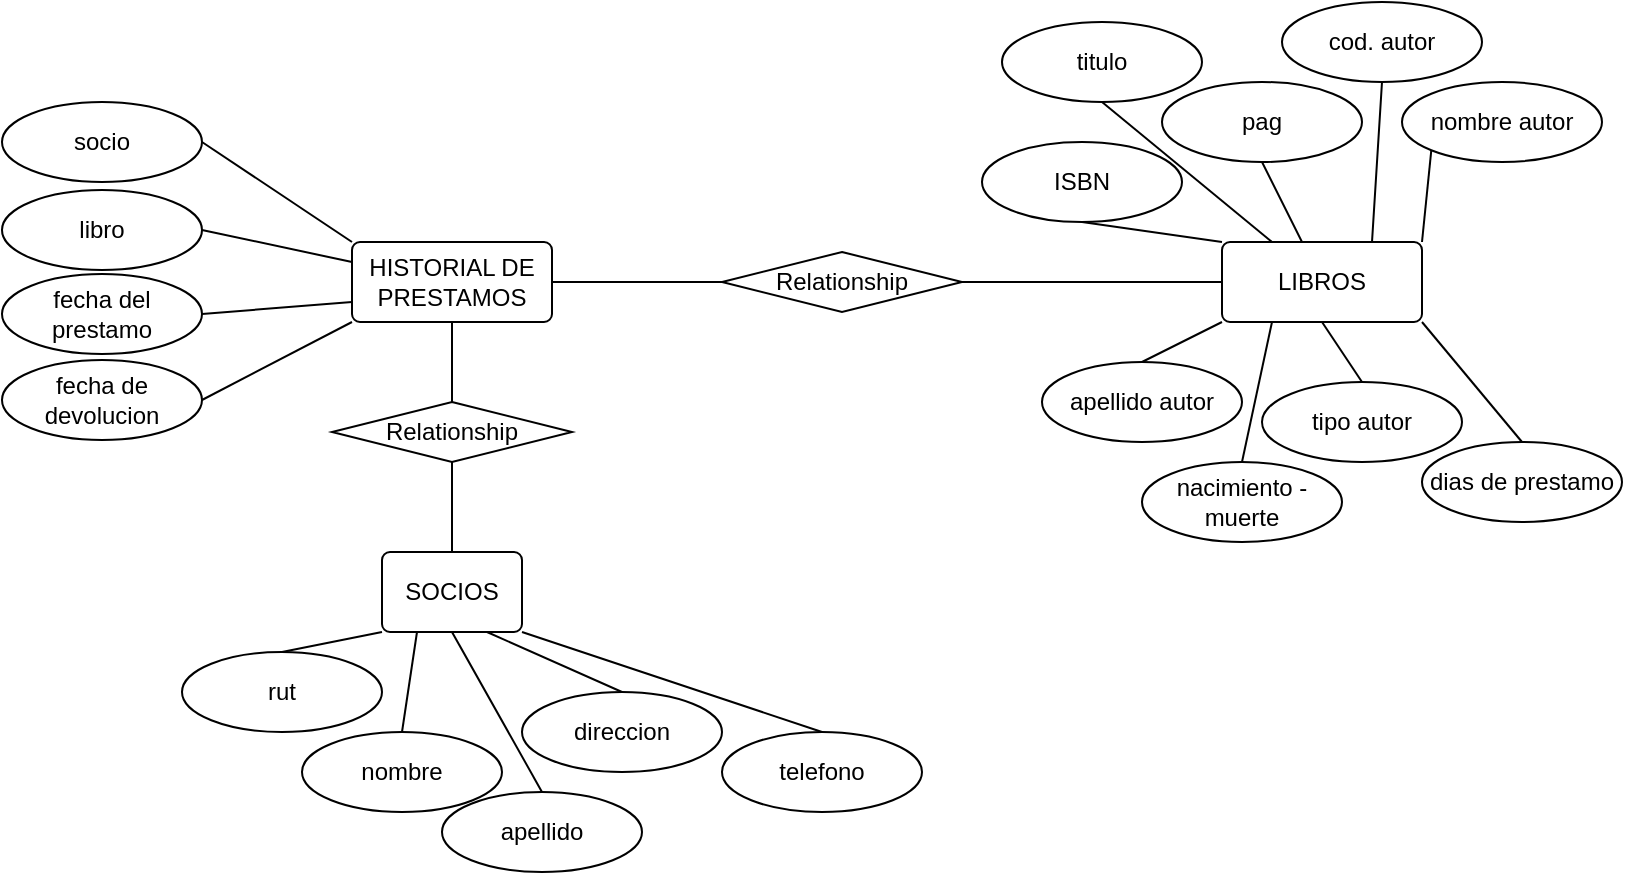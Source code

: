 <mxfile>
    <diagram id="DnT5m2q2h8QlD5u5MTlV" name="Conceptual">
        <mxGraphModel dx="846" dy="639" grid="1" gridSize="10" guides="1" tooltips="1" connect="1" arrows="1" fold="1" page="1" pageScale="1" pageWidth="827" pageHeight="1169" math="0" shadow="0">
            <root>
                <mxCell id="0"/>
                <mxCell id="1" parent="0"/>
                <mxCell id="2" style="edgeStyle=none;html=1;exitX=0;exitY=1;exitDx=0;exitDy=0;entryX=0.5;entryY=0;entryDx=0;entryDy=0;endArrow=none;endFill=0;" parent="1" source="3" target="11" edge="1">
                    <mxGeometry relative="1" as="geometry">
                        <mxPoint x="144" y="280" as="targetPoint"/>
                    </mxGeometry>
                </mxCell>
                <mxCell id="3" value="SOCIOS" style="rounded=1;arcSize=10;whiteSpace=wrap;html=1;align=center;" parent="1" vertex="1">
                    <mxGeometry x="194" y="360" width="70" height="40" as="geometry"/>
                </mxCell>
                <mxCell id="4" style="edgeStyle=none;html=1;exitX=0;exitY=0;exitDx=0;exitDy=0;entryX=0.5;entryY=1;entryDx=0;entryDy=0;endArrow=none;endFill=0;" parent="1" source="6" target="20" edge="1">
                    <mxGeometry relative="1" as="geometry"/>
                </mxCell>
                <mxCell id="5" style="edgeStyle=none;html=1;exitX=0;exitY=0.5;exitDx=0;exitDy=0;entryX=1;entryY=0.5;entryDx=0;entryDy=0;endArrow=none;endFill=0;" parent="1" source="6" target="37" edge="1">
                    <mxGeometry relative="1" as="geometry"/>
                </mxCell>
                <mxCell id="6" value="LIBROS" style="rounded=1;arcSize=10;whiteSpace=wrap;html=1;align=center;" parent="1" vertex="1">
                    <mxGeometry x="614" y="205" width="100" height="40" as="geometry"/>
                </mxCell>
                <mxCell id="7" style="edgeStyle=none;html=1;exitX=1;exitY=0.5;exitDx=0;exitDy=0;entryX=0;entryY=0.5;entryDx=0;entryDy=0;endArrow=none;endFill=0;" parent="1" source="10" target="37" edge="1">
                    <mxGeometry relative="1" as="geometry"/>
                </mxCell>
                <mxCell id="8" style="edgeStyle=none;html=1;exitX=0;exitY=0;exitDx=0;exitDy=0;entryX=1;entryY=0.5;entryDx=0;entryDy=0;endArrow=none;endFill=0;" parent="1" source="10" target="38" edge="1">
                    <mxGeometry relative="1" as="geometry"/>
                </mxCell>
                <mxCell id="9" style="edgeStyle=none;html=1;exitX=0.5;exitY=1;exitDx=0;exitDy=0;entryX=0.5;entryY=0;entryDx=0;entryDy=0;endArrow=none;endFill=0;" parent="1" source="10" target="46" edge="1">
                    <mxGeometry relative="1" as="geometry"/>
                </mxCell>
                <mxCell id="10" value="HISTORIAL DE PRESTAMOS" style="rounded=1;arcSize=10;whiteSpace=wrap;html=1;align=center;" parent="1" vertex="1">
                    <mxGeometry x="179" y="205" width="100" height="40" as="geometry"/>
                </mxCell>
                <mxCell id="11" value="rut" style="ellipse;whiteSpace=wrap;html=1;align=center;" parent="1" vertex="1">
                    <mxGeometry x="94" y="410" width="100" height="40" as="geometry"/>
                </mxCell>
                <mxCell id="12" style="edgeStyle=none;html=1;exitX=0.5;exitY=0;exitDx=0;exitDy=0;entryX=0.25;entryY=1;entryDx=0;entryDy=0;endArrow=none;endFill=0;" parent="1" source="13" target="3" edge="1">
                    <mxGeometry relative="1" as="geometry"/>
                </mxCell>
                <mxCell id="13" value="nombre" style="ellipse;whiteSpace=wrap;html=1;align=center;" parent="1" vertex="1">
                    <mxGeometry x="154" y="450" width="100" height="40" as="geometry"/>
                </mxCell>
                <mxCell id="14" style="edgeStyle=none;html=1;exitX=0.5;exitY=0;exitDx=0;exitDy=0;entryX=0.5;entryY=1;entryDx=0;entryDy=0;endArrow=none;endFill=0;" parent="1" source="15" target="3" edge="1">
                    <mxGeometry relative="1" as="geometry"/>
                </mxCell>
                <mxCell id="15" value="apellido" style="ellipse;whiteSpace=wrap;html=1;align=center;" parent="1" vertex="1">
                    <mxGeometry x="224" y="480" width="100" height="40" as="geometry"/>
                </mxCell>
                <mxCell id="16" style="edgeStyle=none;html=1;exitX=0.5;exitY=0;exitDx=0;exitDy=0;entryX=0.75;entryY=1;entryDx=0;entryDy=0;endArrow=none;endFill=0;" parent="1" source="17" target="3" edge="1">
                    <mxGeometry relative="1" as="geometry"/>
                </mxCell>
                <mxCell id="17" value="direccion" style="ellipse;whiteSpace=wrap;html=1;align=center;" parent="1" vertex="1">
                    <mxGeometry x="264" y="430" width="100" height="40" as="geometry"/>
                </mxCell>
                <mxCell id="18" style="edgeStyle=none;html=1;exitX=0.5;exitY=0;exitDx=0;exitDy=0;entryX=1;entryY=1;entryDx=0;entryDy=0;endArrow=none;endFill=0;" parent="1" source="19" target="3" edge="1">
                    <mxGeometry relative="1" as="geometry"/>
                </mxCell>
                <mxCell id="19" value="telefono" style="ellipse;whiteSpace=wrap;html=1;align=center;" parent="1" vertex="1">
                    <mxGeometry x="364" y="450" width="100" height="40" as="geometry"/>
                </mxCell>
                <mxCell id="20" value="ISBN" style="ellipse;whiteSpace=wrap;html=1;align=center;" parent="1" vertex="1">
                    <mxGeometry x="494" y="155" width="100" height="40" as="geometry"/>
                </mxCell>
                <mxCell id="21" style="edgeStyle=none;html=1;exitX=0.5;exitY=1;exitDx=0;exitDy=0;entryX=0.25;entryY=0;entryDx=0;entryDy=0;endArrow=none;endFill=0;" parent="1" source="22" target="6" edge="1">
                    <mxGeometry relative="1" as="geometry"/>
                </mxCell>
                <mxCell id="22" value="titulo" style="ellipse;whiteSpace=wrap;html=1;align=center;" parent="1" vertex="1">
                    <mxGeometry x="504" y="95" width="100" height="40" as="geometry"/>
                </mxCell>
                <mxCell id="23" style="edgeStyle=none;html=1;exitX=0.5;exitY=1;exitDx=0;exitDy=0;endArrow=none;endFill=0;" parent="1" source="24" target="6" edge="1">
                    <mxGeometry relative="1" as="geometry"/>
                </mxCell>
                <mxCell id="24" value="pag" style="ellipse;whiteSpace=wrap;html=1;align=center;" parent="1" vertex="1">
                    <mxGeometry x="584" y="125" width="100" height="40" as="geometry"/>
                </mxCell>
                <mxCell id="25" style="edgeStyle=none;html=1;exitX=0.5;exitY=1;exitDx=0;exitDy=0;entryX=0.75;entryY=0;entryDx=0;entryDy=0;endArrow=none;endFill=0;" parent="1" source="26" target="6" edge="1">
                    <mxGeometry relative="1" as="geometry"/>
                </mxCell>
                <mxCell id="26" value="cod. autor" style="ellipse;whiteSpace=wrap;html=1;align=center;" parent="1" vertex="1">
                    <mxGeometry x="644" y="85" width="100" height="40" as="geometry"/>
                </mxCell>
                <mxCell id="27" style="edgeStyle=none;html=1;exitX=0;exitY=1;exitDx=0;exitDy=0;entryX=1;entryY=0;entryDx=0;entryDy=0;endArrow=none;endFill=0;" parent="1" source="28" target="6" edge="1">
                    <mxGeometry relative="1" as="geometry"/>
                </mxCell>
                <mxCell id="28" value="nombre autor" style="ellipse;whiteSpace=wrap;html=1;align=center;" parent="1" vertex="1">
                    <mxGeometry x="704" y="125" width="100" height="40" as="geometry"/>
                </mxCell>
                <mxCell id="29" style="edgeStyle=none;html=1;exitX=0.5;exitY=0;exitDx=0;exitDy=0;entryX=0;entryY=1;entryDx=0;entryDy=0;endArrow=none;endFill=0;" parent="1" source="30" target="6" edge="1">
                    <mxGeometry relative="1" as="geometry"/>
                </mxCell>
                <mxCell id="30" value="apellido autor" style="ellipse;whiteSpace=wrap;html=1;align=center;" parent="1" vertex="1">
                    <mxGeometry x="524" y="265" width="100" height="40" as="geometry"/>
                </mxCell>
                <mxCell id="31" style="edgeStyle=none;html=1;exitX=0.5;exitY=0;exitDx=0;exitDy=0;entryX=0.25;entryY=1;entryDx=0;entryDy=0;endArrow=none;endFill=0;" parent="1" source="32" target="6" edge="1">
                    <mxGeometry relative="1" as="geometry"/>
                </mxCell>
                <mxCell id="32" value="nacimiento -muerte" style="ellipse;whiteSpace=wrap;html=1;align=center;" parent="1" vertex="1">
                    <mxGeometry x="574" y="315" width="100" height="40" as="geometry"/>
                </mxCell>
                <mxCell id="33" style="edgeStyle=none;html=1;exitX=0.5;exitY=0;exitDx=0;exitDy=0;entryX=0.5;entryY=1;entryDx=0;entryDy=0;endArrow=none;endFill=0;" parent="1" source="34" target="6" edge="1">
                    <mxGeometry relative="1" as="geometry"/>
                </mxCell>
                <mxCell id="34" value="tipo autor" style="ellipse;whiteSpace=wrap;html=1;align=center;" parent="1" vertex="1">
                    <mxGeometry x="634" y="275" width="100" height="40" as="geometry"/>
                </mxCell>
                <mxCell id="35" style="edgeStyle=none;html=1;exitX=0.5;exitY=0;exitDx=0;exitDy=0;entryX=1;entryY=1;entryDx=0;entryDy=0;endArrow=none;endFill=0;" parent="1" source="36" target="6" edge="1">
                    <mxGeometry relative="1" as="geometry"/>
                </mxCell>
                <mxCell id="36" value="dias de prestamo" style="ellipse;whiteSpace=wrap;html=1;align=center;" parent="1" vertex="1">
                    <mxGeometry x="714" y="305" width="100" height="40" as="geometry"/>
                </mxCell>
                <mxCell id="37" value="Relationship" style="shape=rhombus;perimeter=rhombusPerimeter;whiteSpace=wrap;html=1;align=center;" parent="1" vertex="1">
                    <mxGeometry x="364" y="210" width="120" height="30" as="geometry"/>
                </mxCell>
                <mxCell id="38" value="socio" style="ellipse;whiteSpace=wrap;html=1;align=center;" parent="1" vertex="1">
                    <mxGeometry x="4" y="135" width="100" height="40" as="geometry"/>
                </mxCell>
                <mxCell id="39" style="edgeStyle=none;html=1;exitX=1;exitY=0.5;exitDx=0;exitDy=0;entryX=0;entryY=0.25;entryDx=0;entryDy=0;endArrow=none;endFill=0;" parent="1" source="40" target="10" edge="1">
                    <mxGeometry relative="1" as="geometry"/>
                </mxCell>
                <mxCell id="40" value="libro" style="ellipse;whiteSpace=wrap;html=1;align=center;" parent="1" vertex="1">
                    <mxGeometry x="4" y="179" width="100" height="40" as="geometry"/>
                </mxCell>
                <mxCell id="41" style="edgeStyle=none;html=1;exitX=1;exitY=0.5;exitDx=0;exitDy=0;entryX=0;entryY=0.75;entryDx=0;entryDy=0;endArrow=none;endFill=0;" parent="1" source="42" target="10" edge="1">
                    <mxGeometry relative="1" as="geometry"/>
                </mxCell>
                <mxCell id="42" value="fecha del prestamo" style="ellipse;whiteSpace=wrap;html=1;align=center;" parent="1" vertex="1">
                    <mxGeometry x="4" y="221" width="100" height="40" as="geometry"/>
                </mxCell>
                <mxCell id="43" style="edgeStyle=none;html=1;exitX=1;exitY=0.5;exitDx=0;exitDy=0;entryX=0;entryY=1;entryDx=0;entryDy=0;endArrow=none;endFill=0;" parent="1" source="44" target="10" edge="1">
                    <mxGeometry relative="1" as="geometry"/>
                </mxCell>
                <mxCell id="44" value="fecha de devolucion" style="ellipse;whiteSpace=wrap;html=1;align=center;" parent="1" vertex="1">
                    <mxGeometry x="4" y="264" width="100" height="40" as="geometry"/>
                </mxCell>
                <mxCell id="45" style="edgeStyle=none;html=1;exitX=0.5;exitY=1;exitDx=0;exitDy=0;entryX=0.5;entryY=0;entryDx=0;entryDy=0;endArrow=none;endFill=0;" parent="1" source="46" target="3" edge="1">
                    <mxGeometry relative="1" as="geometry"/>
                </mxCell>
                <mxCell id="46" value="Relationship" style="shape=rhombus;perimeter=rhombusPerimeter;whiteSpace=wrap;html=1;align=center;" parent="1" vertex="1">
                    <mxGeometry x="169" y="285" width="120" height="30" as="geometry"/>
                </mxCell>
            </root>
        </mxGraphModel>
    </diagram>
    <diagram name="Lógico" id="ckIA_WuKEGdl_YCZk8vV">
        <mxGraphModel dx="846" dy="1808" grid="1" gridSize="10" guides="1" tooltips="1" connect="1" arrows="1" fold="1" page="1" pageScale="1" pageWidth="827" pageHeight="1169" math="0" shadow="0">
            <root>
                <mxCell id="1O6QfF8RPOsTT33l7z_3-0"/>
                <mxCell id="1O6QfF8RPOsTT33l7z_3-1" parent="1O6QfF8RPOsTT33l7z_3-0"/>
                <mxCell id="kaX4bMn7bd5HNxtynieJ-0" value="1:N" style="text;html=1;align=center;verticalAlign=middle;resizable=0;points=[];autosize=1;strokeColor=none;fillColor=none;" parent="1O6QfF8RPOsTT33l7z_3-1" vertex="1">
                    <mxGeometry x="220" y="-534.5" width="30" height="20" as="geometry"/>
                </mxCell>
                <mxCell id="kaX4bMn7bd5HNxtynieJ-1" value="medico" style="swimlane;childLayout=stackLayout;horizontal=1;startSize=30;horizontalStack=0;rounded=1;fontSize=14;fontStyle=0;strokeWidth=2;resizeParent=0;resizeLast=1;shadow=0;dashed=0;align=center;" parent="1O6QfF8RPOsTT33l7z_3-1" vertex="1">
                    <mxGeometry x="30" y="-594" width="160" height="149" as="geometry"/>
                </mxCell>
                <mxCell id="kaX4bMn7bd5HNxtynieJ-2" value="rut_med[PK]&#10;id_comuna [FK]&#10;nombre&#10;apellido&#10;direccion&#10;telefono" style="align=left;strokeColor=none;fillColor=none;spacingLeft=4;fontSize=12;verticalAlign=top;resizable=0;rotatable=0;part=1;" parent="kaX4bMn7bd5HNxtynieJ-1" vertex="1">
                    <mxGeometry y="30" width="160" height="119" as="geometry"/>
                </mxCell>
                <mxCell id="kaX4bMn7bd5HNxtynieJ-3" value="Prestamo" style="swimlane;childLayout=stackLayout;horizontal=1;startSize=30;horizontalStack=0;rounded=1;fontSize=14;fontStyle=0;strokeWidth=2;resizeParent=0;resizeLast=1;shadow=0;dashed=0;align=center;" parent="1O6QfF8RPOsTT33l7z_3-1" vertex="1">
                    <mxGeometry x="290" y="-599" width="160" height="159" as="geometry"/>
                </mxCell>
                <mxCell id="kaX4bMn7bd5HNxtynieJ-4" value="id [PK]&#10;rut [FK]&#10;isbn [FK]&#10;&#10;fecha_prestamo&#10;fecha_devolucion&#10;" style="align=left;strokeColor=none;fillColor=none;spacingLeft=4;fontSize=12;verticalAlign=top;resizable=0;rotatable=0;part=1;" parent="kaX4bMn7bd5HNxtynieJ-3" vertex="1">
                    <mxGeometry y="30" width="160" height="129" as="geometry"/>
                </mxCell>
                <mxCell id="kaX4bMn7bd5HNxtynieJ-5" value="Libros" style="swimlane;childLayout=stackLayout;horizontal=1;startSize=30;horizontalStack=0;rounded=1;fontSize=14;fontStyle=0;strokeWidth=2;resizeParent=0;resizeLast=1;shadow=0;dashed=0;align=center;" parent="1O6QfF8RPOsTT33l7z_3-1" vertex="1">
                    <mxGeometry x="550" y="-597" width="160" height="149" as="geometry"/>
                </mxCell>
                <mxCell id="kaX4bMn7bd5HNxtynieJ-6" value="isbn [PK]&#10;&#10;titulo&#10;pagina&#10;dia_prestamo" style="align=left;strokeColor=none;fillColor=none;spacingLeft=4;fontSize=12;verticalAlign=top;resizable=0;rotatable=0;part=1;" parent="kaX4bMn7bd5HNxtynieJ-5" vertex="1">
                    <mxGeometry y="30" width="160" height="119" as="geometry"/>
                </mxCell>
                <mxCell id="kaX4bMn7bd5HNxtynieJ-7" style="edgeStyle=none;html=1;exitX=1;exitY=0.5;exitDx=0;exitDy=0;endArrow=none;endFill=0;" parent="1O6QfF8RPOsTT33l7z_3-1" source="kaX4bMn7bd5HNxtynieJ-2" target="kaX4bMn7bd5HNxtynieJ-4" edge="1">
                    <mxGeometry relative="1" as="geometry"/>
                </mxCell>
                <mxCell id="kaX4bMn7bd5HNxtynieJ-8" style="edgeStyle=none;html=1;exitX=1;exitY=0.25;exitDx=0;exitDy=0;endArrow=none;endFill=0;entryX=0;entryY=0.25;entryDx=0;entryDy=0;" parent="1O6QfF8RPOsTT33l7z_3-1" source="kaX4bMn7bd5HNxtynieJ-4" target="kaX4bMn7bd5HNxtynieJ-6" edge="1">
                    <mxGeometry relative="1" as="geometry">
                        <mxPoint x="550" y="-540" as="targetPoint"/>
                    </mxGeometry>
                </mxCell>
                <mxCell id="kaX4bMn7bd5HNxtynieJ-9" value="N:1" style="text;html=1;align=center;verticalAlign=middle;resizable=0;points=[];autosize=1;strokeColor=none;fillColor=none;" parent="1O6QfF8RPOsTT33l7z_3-1" vertex="1">
                    <mxGeometry x="485" y="-560" width="30" height="20" as="geometry"/>
                </mxCell>
                <mxCell id="kaX4bMn7bd5HNxtynieJ-10" value="Autor" style="swimlane;childLayout=stackLayout;horizontal=1;startSize=30;horizontalStack=0;rounded=1;fontSize=14;fontStyle=0;strokeWidth=2;resizeParent=0;resizeLast=1;shadow=0;dashed=0;align=center;" parent="1O6QfF8RPOsTT33l7z_3-1" vertex="1">
                    <mxGeometry x="290" y="-390" width="160" height="130" as="geometry"/>
                </mxCell>
                <mxCell id="kaX4bMn7bd5HNxtynieJ-11" value="cod_autor [PK]&#10;nombre_autor&#10;apellido_autor&#10;nacimiento&#10;muerte" style="align=left;strokeColor=none;fillColor=none;spacingLeft=4;fontSize=12;verticalAlign=top;resizable=0;rotatable=0;part=1;" parent="kaX4bMn7bd5HNxtynieJ-10" vertex="1">
                    <mxGeometry y="30" width="160" height="100" as="geometry"/>
                </mxCell>
                <mxCell id="kaX4bMn7bd5HNxtynieJ-12" value="1" style="text;html=1;align=center;verticalAlign=middle;resizable=0;points=[];autosize=1;strokeColor=none;fillColor=none;" parent="1O6QfF8RPOsTT33l7z_3-1" vertex="1">
                    <mxGeometry x="650" y="-440" width="20" height="20" as="geometry"/>
                </mxCell>
                <mxCell id="kaX4bMn7bd5HNxtynieJ-13" value="Info_autor" style="swimlane;childLayout=stackLayout;horizontal=1;startSize=30;horizontalStack=0;rounded=1;fontSize=14;fontStyle=0;strokeWidth=2;resizeParent=0;resizeLast=1;shadow=0;dashed=0;align=center;" parent="1O6QfF8RPOsTT33l7z_3-1" vertex="1">
                    <mxGeometry x="550" y="-385" width="160" height="120" as="geometry"/>
                </mxCell>
                <mxCell id="kaX4bMn7bd5HNxtynieJ-14" value="isbn [PK FK]&#10;cod_autor [PK FK]&#10;&#10;&#10;tipo_autor" style="align=left;strokeColor=none;fillColor=none;spacingLeft=4;fontSize=12;verticalAlign=top;resizable=0;rotatable=0;part=1;" parent="kaX4bMn7bd5HNxtynieJ-13" vertex="1">
                    <mxGeometry y="30" width="160" height="90" as="geometry"/>
                </mxCell>
                <mxCell id="kaX4bMn7bd5HNxtynieJ-15" style="edgeStyle=none;html=1;exitX=0.5;exitY=1;exitDx=0;exitDy=0;entryX=0.5;entryY=0;entryDx=0;entryDy=0;endArrow=none;endFill=0;" parent="1O6QfF8RPOsTT33l7z_3-1" source="kaX4bMn7bd5HNxtynieJ-6" target="kaX4bMn7bd5HNxtynieJ-13" edge="1">
                    <mxGeometry relative="1" as="geometry"/>
                </mxCell>
                <mxCell id="kaX4bMn7bd5HNxtynieJ-16" style="edgeStyle=none;html=1;exitX=1;exitY=0.5;exitDx=0;exitDy=0;entryX=0;entryY=0.5;entryDx=0;entryDy=0;endArrow=none;endFill=0;" parent="1O6QfF8RPOsTT33l7z_3-1" source="kaX4bMn7bd5HNxtynieJ-11" target="kaX4bMn7bd5HNxtynieJ-14" edge="1">
                    <mxGeometry relative="1" as="geometry"/>
                </mxCell>
                <mxCell id="kaX4bMn7bd5HNxtynieJ-17" value="1:N&lt;br&gt;" style="text;html=1;align=center;verticalAlign=middle;resizable=0;points=[];autosize=1;strokeColor=none;fillColor=none;" parent="1O6QfF8RPOsTT33l7z_3-1" vertex="1">
                    <mxGeometry x="485" y="-340" width="30" height="20" as="geometry"/>
                </mxCell>
                <mxCell id="VdsP4m7CqPcX4V-8v-q7-0" value="N" style="text;html=1;align=center;verticalAlign=middle;resizable=0;points=[];autosize=1;strokeColor=none;fillColor=none;" parent="1O6QfF8RPOsTT33l7z_3-1" vertex="1">
                    <mxGeometry x="650" y="-410" width="20" height="20" as="geometry"/>
                </mxCell>
                <mxCell id="Ymc94uC1SfPl-ldc_PF0-0" style="edgeStyle=none;html=1;exitX=0.5;exitY=0;exitDx=0;exitDy=0;entryX=0.5;entryY=1;entryDx=0;entryDy=0;fontSize=13;endArrow=none;endFill=0;" parent="1O6QfF8RPOsTT33l7z_3-1" source="O3jgQRVVGJiQNvOqHL1b-0" target="kaX4bMn7bd5HNxtynieJ-2" edge="1">
                    <mxGeometry relative="1" as="geometry"/>
                </mxCell>
                <mxCell id="O3jgQRVVGJiQNvOqHL1b-0" value="Comuna" style="swimlane;childLayout=stackLayout;horizontal=1;startSize=30;horizontalStack=0;rounded=1;fontSize=14;fontStyle=0;strokeWidth=2;resizeParent=0;resizeLast=1;shadow=0;dashed=0;align=center;" parent="1O6QfF8RPOsTT33l7z_3-1" vertex="1">
                    <mxGeometry x="30" y="-380" width="160" height="70" as="geometry"/>
                </mxCell>
                <mxCell id="O3jgQRVVGJiQNvOqHL1b-1" value="id [PK]&#10;comuna" style="align=left;strokeColor=none;fillColor=none;spacingLeft=4;fontSize=12;verticalAlign=top;resizable=0;rotatable=0;part=1;" parent="O3jgQRVVGJiQNvOqHL1b-0" vertex="1">
                    <mxGeometry y="30" width="160" height="40" as="geometry"/>
                </mxCell>
                <mxCell id="lwHWd9vovQ-agvKI3cax-0" value="1" style="text;html=1;align=center;verticalAlign=middle;resizable=0;points=[];autosize=1;strokeColor=none;fillColor=none;" parent="1O6QfF8RPOsTT33l7z_3-1" vertex="1">
                    <mxGeometry x="120" y="-405" width="20" height="20" as="geometry"/>
                </mxCell>
                <mxCell id="lwHWd9vovQ-agvKI3cax-1" value="N" style="text;html=1;align=center;verticalAlign=middle;resizable=0;points=[];autosize=1;strokeColor=none;fillColor=none;" parent="1O6QfF8RPOsTT33l7z_3-1" vertex="1">
                    <mxGeometry x="120" y="-440" width="20" height="20" as="geometry"/>
                </mxCell>
            </root>
        </mxGraphModel>
    </diagram>
    <diagram id="isgESztBwj9QcWAxUDds" name="Físico">
        <mxGraphModel dx="846" dy="639" grid="1" gridSize="10" guides="1" tooltips="1" connect="1" arrows="1" fold="1" page="1" pageScale="1" pageWidth="827" pageHeight="1169" math="0" shadow="0">
            <root>
                <mxCell id="EUEG7Vo8wMWECUVkTok3-0"/>
                <mxCell id="EUEG7Vo8wMWECUVkTok3-1" parent="EUEG7Vo8wMWECUVkTok3-0"/>
                <mxCell id="XfhQj0FZac4A7XObzTko-24" value="prestamo" style="shape=table;startSize=30;container=1;collapsible=1;childLayout=tableLayout;fixedRows=1;rowLines=0;fontStyle=1;align=center;resizeLast=1;" parent="EUEG7Vo8wMWECUVkTok3-1" vertex="1">
                    <mxGeometry x="299" y="180" width="210" height="180" as="geometry"/>
                </mxCell>
                <mxCell id="XfhQj0FZac4A7XObzTko-25" value="" style="shape=partialRectangle;collapsible=0;dropTarget=0;pointerEvents=0;fillColor=none;top=0;left=0;bottom=0;right=0;points=[[0,0.5],[1,0.5]];portConstraint=eastwest;" parent="XfhQj0FZac4A7XObzTko-24" vertex="1">
                    <mxGeometry y="30" width="210" height="30" as="geometry"/>
                </mxCell>
                <mxCell id="XfhQj0FZac4A7XObzTko-26" value="PK" style="shape=partialRectangle;connectable=0;fillColor=none;top=0;left=0;bottom=0;right=0;fontStyle=1;overflow=hidden;" parent="XfhQj0FZac4A7XObzTko-25" vertex="1">
                    <mxGeometry width="60" height="30" as="geometry">
                        <mxRectangle width="60" height="30" as="alternateBounds"/>
                    </mxGeometry>
                </mxCell>
                <mxCell id="XfhQj0FZac4A7XObzTko-27" value="id : SERIAL" style="shape=partialRectangle;connectable=0;fillColor=none;top=0;left=0;bottom=0;right=0;align=left;spacingLeft=6;fontStyle=5;overflow=hidden;" parent="XfhQj0FZac4A7XObzTko-25" vertex="1">
                    <mxGeometry x="60" width="150" height="30" as="geometry">
                        <mxRectangle width="150" height="30" as="alternateBounds"/>
                    </mxGeometry>
                </mxCell>
                <mxCell id="XfhQj0FZac4A7XObzTko-43" value="" style="shape=partialRectangle;collapsible=0;dropTarget=0;pointerEvents=0;fillColor=none;top=0;left=0;bottom=0;right=0;points=[[0,0.5],[1,0.5]];portConstraint=eastwest;" parent="XfhQj0FZac4A7XObzTko-24" vertex="1">
                    <mxGeometry y="60" width="210" height="30" as="geometry"/>
                </mxCell>
                <mxCell id="XfhQj0FZac4A7XObzTko-44" value="FK1" style="shape=partialRectangle;connectable=0;fillColor=none;top=0;left=0;bottom=0;right=0;fontStyle=1;overflow=hidden;" parent="XfhQj0FZac4A7XObzTko-43" vertex="1">
                    <mxGeometry width="60" height="30" as="geometry">
                        <mxRectangle width="60" height="30" as="alternateBounds"/>
                    </mxGeometry>
                </mxCell>
                <mxCell id="XfhQj0FZac4A7XObzTko-45" value="rut : VARCHAR(50)" style="shape=partialRectangle;connectable=0;fillColor=none;top=0;left=0;bottom=0;right=0;align=left;spacingLeft=6;fontStyle=5;overflow=hidden;" parent="XfhQj0FZac4A7XObzTko-43" vertex="1">
                    <mxGeometry x="60" width="150" height="30" as="geometry">
                        <mxRectangle width="150" height="30" as="alternateBounds"/>
                    </mxGeometry>
                </mxCell>
                <mxCell id="XfhQj0FZac4A7XObzTko-28" value="" style="shape=partialRectangle;collapsible=0;dropTarget=0;pointerEvents=0;fillColor=none;top=0;left=0;bottom=1;right=0;points=[[0,0.5],[1,0.5]];portConstraint=eastwest;" parent="XfhQj0FZac4A7XObzTko-24" vertex="1">
                    <mxGeometry y="90" width="210" height="30" as="geometry"/>
                </mxCell>
                <mxCell id="XfhQj0FZac4A7XObzTko-29" value="FK2" style="shape=partialRectangle;connectable=0;fillColor=none;top=0;left=0;bottom=0;right=0;fontStyle=1;overflow=hidden;" parent="XfhQj0FZac4A7XObzTko-28" vertex="1">
                    <mxGeometry width="60" height="30" as="geometry">
                        <mxRectangle width="60" height="30" as="alternateBounds"/>
                    </mxGeometry>
                </mxCell>
                <mxCell id="XfhQj0FZac4A7XObzTko-30" value="isbn : VARCHAR(15)" style="shape=partialRectangle;connectable=0;fillColor=none;top=0;left=0;bottom=0;right=0;align=left;spacingLeft=6;fontStyle=5;overflow=hidden;" parent="XfhQj0FZac4A7XObzTko-28" vertex="1">
                    <mxGeometry x="60" width="150" height="30" as="geometry">
                        <mxRectangle width="150" height="30" as="alternateBounds"/>
                    </mxGeometry>
                </mxCell>
                <mxCell id="XfhQj0FZac4A7XObzTko-31" value="" style="shape=partialRectangle;collapsible=0;dropTarget=0;pointerEvents=0;fillColor=none;top=0;left=0;bottom=0;right=0;points=[[0,0.5],[1,0.5]];portConstraint=eastwest;" parent="XfhQj0FZac4A7XObzTko-24" vertex="1">
                    <mxGeometry y="120" width="210" height="30" as="geometry"/>
                </mxCell>
                <mxCell id="XfhQj0FZac4A7XObzTko-32" value="" style="shape=partialRectangle;connectable=0;fillColor=none;top=0;left=0;bottom=0;right=0;editable=1;overflow=hidden;" parent="XfhQj0FZac4A7XObzTko-31" vertex="1">
                    <mxGeometry width="60" height="30" as="geometry">
                        <mxRectangle width="60" height="30" as="alternateBounds"/>
                    </mxGeometry>
                </mxCell>
                <mxCell id="XfhQj0FZac4A7XObzTko-33" value="fecha_prestamo : DATE" style="shape=partialRectangle;connectable=0;fillColor=none;top=0;left=0;bottom=0;right=0;align=left;spacingLeft=6;overflow=hidden;" parent="XfhQj0FZac4A7XObzTko-31" vertex="1">
                    <mxGeometry x="60" width="150" height="30" as="geometry">
                        <mxRectangle width="150" height="30" as="alternateBounds"/>
                    </mxGeometry>
                </mxCell>
                <mxCell id="XfhQj0FZac4A7XObzTko-34" value="" style="shape=partialRectangle;collapsible=0;dropTarget=0;pointerEvents=0;fillColor=none;top=0;left=0;bottom=0;right=0;points=[[0,0.5],[1,0.5]];portConstraint=eastwest;" parent="XfhQj0FZac4A7XObzTko-24" vertex="1">
                    <mxGeometry y="150" width="210" height="30" as="geometry"/>
                </mxCell>
                <mxCell id="XfhQj0FZac4A7XObzTko-35" value="" style="shape=partialRectangle;connectable=0;fillColor=none;top=0;left=0;bottom=0;right=0;editable=1;overflow=hidden;" parent="XfhQj0FZac4A7XObzTko-34" vertex="1">
                    <mxGeometry width="60" height="30" as="geometry">
                        <mxRectangle width="60" height="30" as="alternateBounds"/>
                    </mxGeometry>
                </mxCell>
                <mxCell id="XfhQj0FZac4A7XObzTko-36" value="fecha_devolucion : DATE" style="shape=partialRectangle;connectable=0;fillColor=none;top=0;left=0;bottom=0;right=0;align=left;spacingLeft=6;overflow=hidden;" parent="XfhQj0FZac4A7XObzTko-34" vertex="1">
                    <mxGeometry x="60" width="150" height="30" as="geometry">
                        <mxRectangle width="150" height="30" as="alternateBounds"/>
                    </mxGeometry>
                </mxCell>
                <mxCell id="XfhQj0FZac4A7XObzTko-46" value="libro" style="shape=table;startSize=30;container=1;collapsible=1;childLayout=tableLayout;fixedRows=1;rowLines=0;fontStyle=1;align=center;resizeLast=1;" parent="EUEG7Vo8wMWECUVkTok3-1" vertex="1">
                    <mxGeometry x="574" y="180" width="210" height="170" as="geometry"/>
                </mxCell>
                <mxCell id="XfhQj0FZac4A7XObzTko-47" value="" style="shape=partialRectangle;collapsible=0;dropTarget=0;pointerEvents=0;fillColor=none;top=0;left=0;bottom=0;right=0;points=[[0,0.5],[1,0.5]];portConstraint=eastwest;" parent="XfhQj0FZac4A7XObzTko-46" vertex="1">
                    <mxGeometry y="30" width="210" height="30" as="geometry"/>
                </mxCell>
                <mxCell id="XfhQj0FZac4A7XObzTko-48" value="PK" style="shape=partialRectangle;connectable=0;fillColor=none;top=0;left=0;bottom=0;right=0;fontStyle=1;overflow=hidden;" parent="XfhQj0FZac4A7XObzTko-47" vertex="1">
                    <mxGeometry width="60" height="30" as="geometry">
                        <mxRectangle width="60" height="30" as="alternateBounds"/>
                    </mxGeometry>
                </mxCell>
                <mxCell id="XfhQj0FZac4A7XObzTko-49" value="isbn : VARCHAR(15)" style="shape=partialRectangle;connectable=0;fillColor=none;top=0;left=0;bottom=0;right=0;align=left;spacingLeft=6;fontStyle=5;overflow=hidden;" parent="XfhQj0FZac4A7XObzTko-47" vertex="1">
                    <mxGeometry x="60" width="150" height="30" as="geometry">
                        <mxRectangle width="150" height="30" as="alternateBounds"/>
                    </mxGeometry>
                </mxCell>
                <mxCell id="XfhQj0FZac4A7XObzTko-50" value="" style="shape=partialRectangle;collapsible=0;dropTarget=0;pointerEvents=0;fillColor=none;top=0;left=0;bottom=1;right=0;points=[[0,0.5],[1,0.5]];portConstraint=eastwest;" parent="XfhQj0FZac4A7XObzTko-46" vertex="1">
                    <mxGeometry y="60" width="210" height="20" as="geometry"/>
                </mxCell>
                <mxCell id="XfhQj0FZac4A7XObzTko-51" value="" style="shape=partialRectangle;connectable=0;fillColor=none;top=0;left=0;bottom=0;right=0;fontStyle=1;overflow=hidden;" parent="XfhQj0FZac4A7XObzTko-50" vertex="1">
                    <mxGeometry width="60" height="20" as="geometry">
                        <mxRectangle width="60" height="20" as="alternateBounds"/>
                    </mxGeometry>
                </mxCell>
                <mxCell id="XfhQj0FZac4A7XObzTko-52" value="" style="shape=partialRectangle;connectable=0;fillColor=none;top=0;left=0;bottom=0;right=0;align=left;spacingLeft=6;fontStyle=5;overflow=hidden;" parent="XfhQj0FZac4A7XObzTko-50" vertex="1">
                    <mxGeometry x="60" width="150" height="20" as="geometry">
                        <mxRectangle width="150" height="20" as="alternateBounds"/>
                    </mxGeometry>
                </mxCell>
                <mxCell id="XfhQj0FZac4A7XObzTko-53" value="" style="shape=partialRectangle;collapsible=0;dropTarget=0;pointerEvents=0;fillColor=none;top=0;left=0;bottom=0;right=0;points=[[0,0.5],[1,0.5]];portConstraint=eastwest;" parent="XfhQj0FZac4A7XObzTko-46" vertex="1">
                    <mxGeometry y="80" width="210" height="30" as="geometry"/>
                </mxCell>
                <mxCell id="XfhQj0FZac4A7XObzTko-54" value="" style="shape=partialRectangle;connectable=0;fillColor=none;top=0;left=0;bottom=0;right=0;editable=1;overflow=hidden;" parent="XfhQj0FZac4A7XObzTko-53" vertex="1">
                    <mxGeometry width="60" height="30" as="geometry">
                        <mxRectangle width="60" height="30" as="alternateBounds"/>
                    </mxGeometry>
                </mxCell>
                <mxCell id="XfhQj0FZac4A7XObzTko-55" value="titulo : VARCHAR (100)" style="shape=partialRectangle;connectable=0;fillColor=none;top=0;left=0;bottom=0;right=0;align=left;spacingLeft=6;overflow=hidden;" parent="XfhQj0FZac4A7XObzTko-53" vertex="1">
                    <mxGeometry x="60" width="150" height="30" as="geometry">
                        <mxRectangle width="150" height="30" as="alternateBounds"/>
                    </mxGeometry>
                </mxCell>
                <mxCell id="XfhQj0FZac4A7XObzTko-56" value="" style="shape=partialRectangle;collapsible=0;dropTarget=0;pointerEvents=0;fillColor=none;top=0;left=0;bottom=0;right=0;points=[[0,0.5],[1,0.5]];portConstraint=eastwest;" parent="XfhQj0FZac4A7XObzTko-46" vertex="1">
                    <mxGeometry y="110" width="210" height="30" as="geometry"/>
                </mxCell>
                <mxCell id="XfhQj0FZac4A7XObzTko-57" value="" style="shape=partialRectangle;connectable=0;fillColor=none;top=0;left=0;bottom=0;right=0;editable=1;overflow=hidden;" parent="XfhQj0FZac4A7XObzTko-56" vertex="1">
                    <mxGeometry width="60" height="30" as="geometry">
                        <mxRectangle width="60" height="30" as="alternateBounds"/>
                    </mxGeometry>
                </mxCell>
                <mxCell id="XfhQj0FZac4A7XObzTko-58" value="pagina : INT" style="shape=partialRectangle;connectable=0;fillColor=none;top=0;left=0;bottom=0;right=0;align=left;spacingLeft=6;overflow=hidden;" parent="XfhQj0FZac4A7XObzTko-56" vertex="1">
                    <mxGeometry x="60" width="150" height="30" as="geometry">
                        <mxRectangle width="150" height="30" as="alternateBounds"/>
                    </mxGeometry>
                </mxCell>
                <mxCell id="VRepfg7xAFtKrCGXs4LK-90" value="" style="shape=partialRectangle;collapsible=0;dropTarget=0;pointerEvents=0;fillColor=none;top=0;left=0;bottom=0;right=0;points=[[0,0.5],[1,0.5]];portConstraint=eastwest;" parent="XfhQj0FZac4A7XObzTko-46" vertex="1">
                    <mxGeometry y="140" width="210" height="30" as="geometry"/>
                </mxCell>
                <mxCell id="VRepfg7xAFtKrCGXs4LK-91" value="" style="shape=partialRectangle;connectable=0;fillColor=none;top=0;left=0;bottom=0;right=0;editable=1;overflow=hidden;" parent="VRepfg7xAFtKrCGXs4LK-90" vertex="1">
                    <mxGeometry width="60" height="30" as="geometry">
                        <mxRectangle width="60" height="30" as="alternateBounds"/>
                    </mxGeometry>
                </mxCell>
                <mxCell id="VRepfg7xAFtKrCGXs4LK-92" value="dia_prestamo : INT" style="shape=partialRectangle;connectable=0;fillColor=none;top=0;left=0;bottom=0;right=0;align=left;spacingLeft=6;overflow=hidden;" parent="VRepfg7xAFtKrCGXs4LK-90" vertex="1">
                    <mxGeometry x="60" width="150" height="30" as="geometry">
                        <mxRectangle width="150" height="30" as="alternateBounds"/>
                    </mxGeometry>
                </mxCell>
                <mxCell id="XfhQj0FZac4A7XObzTko-59" value="info_autor" style="shape=table;startSize=30;container=1;collapsible=1;childLayout=tableLayout;fixedRows=1;rowLines=0;fontStyle=1;align=center;resizeLast=1;" parent="EUEG7Vo8wMWECUVkTok3-1" vertex="1">
                    <mxGeometry x="569" y="410" width="220" height="120" as="geometry"/>
                </mxCell>
                <mxCell id="XfhQj0FZac4A7XObzTko-60" value="" style="shape=partialRectangle;collapsible=0;dropTarget=0;pointerEvents=0;fillColor=none;top=0;left=0;bottom=0;right=0;points=[[0,0.5],[1,0.5]];portConstraint=eastwest;" parent="XfhQj0FZac4A7XObzTko-59" vertex="1">
                    <mxGeometry y="30" width="220" height="30" as="geometry"/>
                </mxCell>
                <mxCell id="XfhQj0FZac4A7XObzTko-61" value="PK,FK1" style="shape=partialRectangle;connectable=0;fillColor=none;top=0;left=0;bottom=0;right=0;fontStyle=1;overflow=hidden;" parent="XfhQj0FZac4A7XObzTko-60" vertex="1">
                    <mxGeometry width="60" height="30" as="geometry">
                        <mxRectangle width="60" height="30" as="alternateBounds"/>
                    </mxGeometry>
                </mxCell>
                <mxCell id="XfhQj0FZac4A7XObzTko-62" value="isbn : VARCHAR(15)" style="shape=partialRectangle;connectable=0;fillColor=none;top=0;left=0;bottom=0;right=0;align=left;spacingLeft=6;fontStyle=5;overflow=hidden;" parent="XfhQj0FZac4A7XObzTko-60" vertex="1">
                    <mxGeometry x="60" width="160" height="30" as="geometry">
                        <mxRectangle width="160" height="30" as="alternateBounds"/>
                    </mxGeometry>
                </mxCell>
                <mxCell id="XfhQj0FZac4A7XObzTko-63" value="" style="shape=partialRectangle;collapsible=0;dropTarget=0;pointerEvents=0;fillColor=none;top=0;left=0;bottom=1;right=0;points=[[0,0.5],[1,0.5]];portConstraint=eastwest;" parent="XfhQj0FZac4A7XObzTko-59" vertex="1">
                    <mxGeometry y="60" width="220" height="30" as="geometry"/>
                </mxCell>
                <mxCell id="XfhQj0FZac4A7XObzTko-64" value="PK,FK2" style="shape=partialRectangle;connectable=0;fillColor=none;top=0;left=0;bottom=0;right=0;fontStyle=1;overflow=hidden;" parent="XfhQj0FZac4A7XObzTko-63" vertex="1">
                    <mxGeometry width="60" height="30" as="geometry">
                        <mxRectangle width="60" height="30" as="alternateBounds"/>
                    </mxGeometry>
                </mxCell>
                <mxCell id="XfhQj0FZac4A7XObzTko-65" value="cod_autor : INT" style="shape=partialRectangle;connectable=0;fillColor=none;top=0;left=0;bottom=0;right=0;align=left;spacingLeft=6;fontStyle=5;overflow=hidden;" parent="XfhQj0FZac4A7XObzTko-63" vertex="1">
                    <mxGeometry x="60" width="160" height="30" as="geometry">
                        <mxRectangle width="160" height="30" as="alternateBounds"/>
                    </mxGeometry>
                </mxCell>
                <mxCell id="XfhQj0FZac4A7XObzTko-66" value="" style="shape=partialRectangle;collapsible=0;dropTarget=0;pointerEvents=0;fillColor=none;top=0;left=0;bottom=0;right=0;points=[[0,0.5],[1,0.5]];portConstraint=eastwest;" parent="XfhQj0FZac4A7XObzTko-59" vertex="1">
                    <mxGeometry y="90" width="220" height="30" as="geometry"/>
                </mxCell>
                <mxCell id="XfhQj0FZac4A7XObzTko-67" value="" style="shape=partialRectangle;connectable=0;fillColor=none;top=0;left=0;bottom=0;right=0;editable=1;overflow=hidden;" parent="XfhQj0FZac4A7XObzTko-66" vertex="1">
                    <mxGeometry width="60" height="30" as="geometry">
                        <mxRectangle width="60" height="30" as="alternateBounds"/>
                    </mxGeometry>
                </mxCell>
                <mxCell id="XfhQj0FZac4A7XObzTko-68" value="tipo_autor : VARCHAR(25)" style="shape=partialRectangle;connectable=0;fillColor=none;top=0;left=0;bottom=0;right=0;align=left;spacingLeft=6;overflow=hidden;" parent="XfhQj0FZac4A7XObzTko-66" vertex="1">
                    <mxGeometry x="60" width="160" height="30" as="geometry">
                        <mxRectangle width="160" height="30" as="alternateBounds"/>
                    </mxGeometry>
                </mxCell>
                <mxCell id="XfhQj0FZac4A7XObzTko-72" value="autor" style="shape=table;startSize=30;container=1;collapsible=1;childLayout=tableLayout;fixedRows=1;rowLines=0;fontStyle=1;align=center;resizeLast=1;" parent="EUEG7Vo8wMWECUVkTok3-1" vertex="1">
                    <mxGeometry x="299" y="380" width="210" height="180" as="geometry"/>
                </mxCell>
                <mxCell id="XfhQj0FZac4A7XObzTko-73" value="" style="shape=partialRectangle;collapsible=0;dropTarget=0;pointerEvents=0;fillColor=none;top=0;left=0;bottom=1;right=0;points=[[0,0.5],[1,0.5]];portConstraint=eastwest;" parent="XfhQj0FZac4A7XObzTko-72" vertex="1">
                    <mxGeometry y="30" width="210" height="30" as="geometry"/>
                </mxCell>
                <mxCell id="XfhQj0FZac4A7XObzTko-74" value="PK" style="shape=partialRectangle;connectable=0;fillColor=none;top=0;left=0;bottom=0;right=0;fontStyle=1;overflow=hidden;" parent="XfhQj0FZac4A7XObzTko-73" vertex="1">
                    <mxGeometry width="30" height="30" as="geometry">
                        <mxRectangle width="30" height="30" as="alternateBounds"/>
                    </mxGeometry>
                </mxCell>
                <mxCell id="XfhQj0FZac4A7XObzTko-75" value="cod_autor : SERIAL" style="shape=partialRectangle;connectable=0;fillColor=none;top=0;left=0;bottom=0;right=0;align=left;spacingLeft=6;fontStyle=5;overflow=hidden;" parent="XfhQj0FZac4A7XObzTko-73" vertex="1">
                    <mxGeometry x="30" width="180" height="30" as="geometry">
                        <mxRectangle width="180" height="30" as="alternateBounds"/>
                    </mxGeometry>
                </mxCell>
                <mxCell id="XfhQj0FZac4A7XObzTko-76" value="" style="shape=partialRectangle;collapsible=0;dropTarget=0;pointerEvents=0;fillColor=none;top=0;left=0;bottom=0;right=0;points=[[0,0.5],[1,0.5]];portConstraint=eastwest;" parent="XfhQj0FZac4A7XObzTko-72" vertex="1">
                    <mxGeometry y="60" width="210" height="30" as="geometry"/>
                </mxCell>
                <mxCell id="XfhQj0FZac4A7XObzTko-77" value="" style="shape=partialRectangle;connectable=0;fillColor=none;top=0;left=0;bottom=0;right=0;editable=1;overflow=hidden;" parent="XfhQj0FZac4A7XObzTko-76" vertex="1">
                    <mxGeometry width="30" height="30" as="geometry">
                        <mxRectangle width="30" height="30" as="alternateBounds"/>
                    </mxGeometry>
                </mxCell>
                <mxCell id="XfhQj0FZac4A7XObzTko-78" value="nombre_autor : VARCHAR(50)" style="shape=partialRectangle;connectable=0;fillColor=none;top=0;left=0;bottom=0;right=0;align=left;spacingLeft=6;overflow=hidden;" parent="XfhQj0FZac4A7XObzTko-76" vertex="1">
                    <mxGeometry x="30" width="180" height="30" as="geometry">
                        <mxRectangle width="180" height="30" as="alternateBounds"/>
                    </mxGeometry>
                </mxCell>
                <mxCell id="XfhQj0FZac4A7XObzTko-79" value="" style="shape=partialRectangle;collapsible=0;dropTarget=0;pointerEvents=0;fillColor=none;top=0;left=0;bottom=0;right=0;points=[[0,0.5],[1,0.5]];portConstraint=eastwest;" parent="XfhQj0FZac4A7XObzTko-72" vertex="1">
                    <mxGeometry y="90" width="210" height="30" as="geometry"/>
                </mxCell>
                <mxCell id="XfhQj0FZac4A7XObzTko-80" value="" style="shape=partialRectangle;connectable=0;fillColor=none;top=0;left=0;bottom=0;right=0;editable=1;overflow=hidden;" parent="XfhQj0FZac4A7XObzTko-79" vertex="1">
                    <mxGeometry width="30" height="30" as="geometry">
                        <mxRectangle width="30" height="30" as="alternateBounds"/>
                    </mxGeometry>
                </mxCell>
                <mxCell id="XfhQj0FZac4A7XObzTko-81" value="apellido_autor : VARCHAR(50)" style="shape=partialRectangle;connectable=0;fillColor=none;top=0;left=0;bottom=0;right=0;align=left;spacingLeft=6;overflow=hidden;" parent="XfhQj0FZac4A7XObzTko-79" vertex="1">
                    <mxGeometry x="30" width="180" height="30" as="geometry">
                        <mxRectangle width="180" height="30" as="alternateBounds"/>
                    </mxGeometry>
                </mxCell>
                <mxCell id="XfhQj0FZac4A7XObzTko-82" value="" style="shape=partialRectangle;collapsible=0;dropTarget=0;pointerEvents=0;fillColor=none;top=0;left=0;bottom=0;right=0;points=[[0,0.5],[1,0.5]];portConstraint=eastwest;" parent="XfhQj0FZac4A7XObzTko-72" vertex="1">
                    <mxGeometry y="120" width="210" height="30" as="geometry"/>
                </mxCell>
                <mxCell id="XfhQj0FZac4A7XObzTko-83" value="" style="shape=partialRectangle;connectable=0;fillColor=none;top=0;left=0;bottom=0;right=0;editable=1;overflow=hidden;" parent="XfhQj0FZac4A7XObzTko-82" vertex="1">
                    <mxGeometry width="30" height="30" as="geometry">
                        <mxRectangle width="30" height="30" as="alternateBounds"/>
                    </mxGeometry>
                </mxCell>
                <mxCell id="XfhQj0FZac4A7XObzTko-84" value="nacimiento : DATE" style="shape=partialRectangle;connectable=0;fillColor=none;top=0;left=0;bottom=0;right=0;align=left;spacingLeft=6;overflow=hidden;" parent="XfhQj0FZac4A7XObzTko-82" vertex="1">
                    <mxGeometry x="30" width="180" height="30" as="geometry">
                        <mxRectangle width="180" height="30" as="alternateBounds"/>
                    </mxGeometry>
                </mxCell>
                <mxCell id="XfhQj0FZac4A7XObzTko-98" value="" style="shape=partialRectangle;collapsible=0;dropTarget=0;pointerEvents=0;fillColor=none;top=0;left=0;bottom=0;right=0;points=[[0,0.5],[1,0.5]];portConstraint=eastwest;" parent="XfhQj0FZac4A7XObzTko-72" vertex="1">
                    <mxGeometry y="150" width="210" height="30" as="geometry"/>
                </mxCell>
                <mxCell id="XfhQj0FZac4A7XObzTko-99" value="" style="shape=partialRectangle;connectable=0;fillColor=none;top=0;left=0;bottom=0;right=0;editable=1;overflow=hidden;" parent="XfhQj0FZac4A7XObzTko-98" vertex="1">
                    <mxGeometry width="30" height="30" as="geometry">
                        <mxRectangle width="30" height="30" as="alternateBounds"/>
                    </mxGeometry>
                </mxCell>
                <mxCell id="XfhQj0FZac4A7XObzTko-100" value="muerte : DATE" style="shape=partialRectangle;connectable=0;fillColor=none;top=0;left=0;bottom=0;right=0;align=left;spacingLeft=6;overflow=hidden;" parent="XfhQj0FZac4A7XObzTko-98" vertex="1">
                    <mxGeometry x="30" width="180" height="30" as="geometry">
                        <mxRectangle width="180" height="30" as="alternateBounds"/>
                    </mxGeometry>
                </mxCell>
                <mxCell id="XfhQj0FZac4A7XObzTko-101" value="" style="edgeStyle=entityRelationEdgeStyle;fontSize=12;html=1;endArrow=ERoneToMany;startArrow=ERmandOne;entryX=0;entryY=0.5;entryDx=0;entryDy=0;exitX=1;exitY=0.5;exitDx=0;exitDy=0;" parent="EUEG7Vo8wMWECUVkTok3-1" source="VRepfg7xAFtKrCGXs4LK-49" target="XfhQj0FZac4A7XObzTko-31" edge="1">
                    <mxGeometry width="100" height="100" relative="1" as="geometry">
                        <mxPoint x="231" y="325" as="sourcePoint"/>
                        <mxPoint x="274" y="280" as="targetPoint"/>
                    </mxGeometry>
                </mxCell>
                <mxCell id="XfhQj0FZac4A7XObzTko-102" value="" style="edgeStyle=entityRelationEdgeStyle;fontSize=12;html=1;endArrow=ERoneToMany;startArrow=ERmandOne;entryX=1;entryY=0.5;entryDx=0;entryDy=0;exitX=0;exitY=0.5;exitDx=0;exitDy=0;" parent="EUEG7Vo8wMWECUVkTok3-1" source="XfhQj0FZac4A7XObzTko-50" target="XfhQj0FZac4A7XObzTko-28" edge="1">
                    <mxGeometry width="100" height="100" relative="1" as="geometry">
                        <mxPoint x="554" y="310" as="sourcePoint"/>
                        <mxPoint x="607" y="269.5" as="targetPoint"/>
                    </mxGeometry>
                </mxCell>
                <mxCell id="7UVfyVWM4H4PXnxQBQ1M-0" value="" style="edgeStyle=entityRelationEdgeStyle;fontSize=12;html=1;endArrow=ERoneToMany;startArrow=ERmandOne;exitX=0.505;exitY=1.068;exitDx=0;exitDy=0;exitPerimeter=0;entryX=0.5;entryY=0;entryDx=0;entryDy=0;" parent="EUEG7Vo8wMWECUVkTok3-1" source="VRepfg7xAFtKrCGXs4LK-90" target="XfhQj0FZac4A7XObzTko-59" edge="1">
                    <mxGeometry width="100" height="100" relative="1" as="geometry">
                        <mxPoint x="681.46" y="379.98" as="sourcePoint"/>
                        <mxPoint x="671.5" y="410" as="targetPoint"/>
                    </mxGeometry>
                </mxCell>
                <mxCell id="Kihqcb0nDNlZI9dbQIMv-0" value="" style="edgeStyle=entityRelationEdgeStyle;fontSize=12;html=1;endArrow=ERoneToMany;startArrow=ERmandOne;exitX=1;exitY=0.5;exitDx=0;exitDy=0;entryX=0;entryY=0.5;entryDx=0;entryDy=0;" parent="EUEG7Vo8wMWECUVkTok3-1" source="XfhQj0FZac4A7XObzTko-79" target="XfhQj0FZac4A7XObzTko-63" edge="1">
                    <mxGeometry width="100" height="100" relative="1" as="geometry">
                        <mxPoint x="429" y="470" as="sourcePoint"/>
                        <mxPoint x="414" y="550" as="targetPoint"/>
                    </mxGeometry>
                </mxCell>
                <mxCell id="qzhKXl9c0XDh3Sy3DI21-2" value="N" style="text;html=1;align=center;verticalAlign=middle;resizable=0;points=[];autosize=1;strokeColor=none;fillColor=none;" parent="EUEG7Vo8wMWECUVkTok3-1" vertex="1">
                    <mxGeometry x="660" y="387" width="20" height="20" as="geometry"/>
                </mxCell>
                <mxCell id="qzhKXl9c0XDh3Sy3DI21-3" value="1" style="text;html=1;align=center;verticalAlign=middle;resizable=0;points=[];autosize=1;strokeColor=none;fillColor=none;" parent="EUEG7Vo8wMWECUVkTok3-1" vertex="1">
                    <mxGeometry x="509" y="460" width="20" height="20" as="geometry"/>
                </mxCell>
                <mxCell id="qzhKXl9c0XDh3Sy3DI21-4" value="N" style="text;html=1;align=center;verticalAlign=middle;resizable=0;points=[];autosize=1;strokeColor=none;fillColor=none;" parent="EUEG7Vo8wMWECUVkTok3-1" vertex="1">
                    <mxGeometry x="549" y="460" width="20" height="20" as="geometry"/>
                </mxCell>
                <mxCell id="qzhKXl9c0XDh3Sy3DI21-5" value="1" style="text;html=1;align=center;verticalAlign=middle;resizable=0;points=[];autosize=1;strokeColor=none;fillColor=none;" parent="EUEG7Vo8wMWECUVkTok3-1" vertex="1">
                    <mxGeometry x="554" y="230" width="20" height="20" as="geometry"/>
                </mxCell>
                <mxCell id="qzhKXl9c0XDh3Sy3DI21-6" value="N" style="text;html=1;align=center;verticalAlign=middle;resizable=0;points=[];autosize=1;strokeColor=none;fillColor=none;" parent="EUEG7Vo8wMWECUVkTok3-1" vertex="1">
                    <mxGeometry x="509" y="260" width="20" height="20" as="geometry"/>
                </mxCell>
                <mxCell id="qzhKXl9c0XDh3Sy3DI21-7" value="1" style="text;html=1;align=center;verticalAlign=middle;resizable=0;points=[];autosize=1;strokeColor=none;fillColor=none;" parent="EUEG7Vo8wMWECUVkTok3-1" vertex="1">
                    <mxGeometry x="234" y="290" width="20" height="20" as="geometry"/>
                </mxCell>
                <mxCell id="qzhKXl9c0XDh3Sy3DI21-8" value="N" style="text;html=1;align=center;verticalAlign=middle;resizable=0;points=[];autosize=1;strokeColor=none;fillColor=none;" parent="EUEG7Vo8wMWECUVkTok3-1" vertex="1">
                    <mxGeometry x="279" y="290" width="20" height="20" as="geometry"/>
                </mxCell>
                <mxCell id="VRepfg7xAFtKrCGXs4LK-28" value="1" style="text;html=1;align=center;verticalAlign=middle;resizable=0;points=[];autosize=1;strokeColor=none;fillColor=none;" parent="EUEG7Vo8wMWECUVkTok3-1" vertex="1">
                    <mxGeometry x="110" y="440" width="20" height="20" as="geometry"/>
                </mxCell>
                <mxCell id="VRepfg7xAFtKrCGXs4LK-42" value="socio" style="shape=table;startSize=30;container=1;collapsible=1;childLayout=tableLayout;fixedRows=1;rowLines=0;fontStyle=1;align=center;resizeLast=1;" parent="EUEG7Vo8wMWECUVkTok3-1" vertex="1">
                    <mxGeometry x="24" y="180" width="210" height="215.0" as="geometry"/>
                </mxCell>
                <mxCell id="VRepfg7xAFtKrCGXs4LK-43" value="" style="shape=partialRectangle;collapsible=0;dropTarget=0;pointerEvents=0;fillColor=none;top=0;left=0;bottom=0;right=0;points=[[0,0.5],[1,0.5]];portConstraint=eastwest;" parent="VRepfg7xAFtKrCGXs4LK-42" vertex="1">
                    <mxGeometry y="30" width="210" height="30" as="geometry"/>
                </mxCell>
                <mxCell id="VRepfg7xAFtKrCGXs4LK-44" value="PK" style="shape=partialRectangle;connectable=0;fillColor=none;top=0;left=0;bottom=0;right=0;fontStyle=1;overflow=hidden;" parent="VRepfg7xAFtKrCGXs4LK-43" vertex="1">
                    <mxGeometry width="60" height="30" as="geometry">
                        <mxRectangle width="60" height="30" as="alternateBounds"/>
                    </mxGeometry>
                </mxCell>
                <mxCell id="VRepfg7xAFtKrCGXs4LK-45" value="rut : VARCHAR(50) " style="shape=partialRectangle;connectable=0;fillColor=none;top=0;left=0;bottom=0;right=0;align=left;spacingLeft=6;fontStyle=5;overflow=hidden;" parent="VRepfg7xAFtKrCGXs4LK-43" vertex="1">
                    <mxGeometry x="60" width="150" height="30" as="geometry">
                        <mxRectangle width="150" height="30" as="alternateBounds"/>
                    </mxGeometry>
                </mxCell>
                <mxCell id="VRepfg7xAFtKrCGXs4LK-46" value="" style="shape=partialRectangle;collapsible=0;dropTarget=0;pointerEvents=0;fillColor=none;top=0;left=0;bottom=1;right=0;points=[[0,0.5],[1,0.5]];portConstraint=eastwest;" parent="VRepfg7xAFtKrCGXs4LK-42" vertex="1">
                    <mxGeometry y="60" width="210" height="30" as="geometry"/>
                </mxCell>
                <mxCell id="VRepfg7xAFtKrCGXs4LK-47" value="FK" style="shape=partialRectangle;connectable=0;fillColor=none;top=0;left=0;bottom=0;right=0;fontStyle=1;overflow=hidden;" parent="VRepfg7xAFtKrCGXs4LK-46" vertex="1">
                    <mxGeometry width="60" height="30" as="geometry">
                        <mxRectangle width="60" height="30" as="alternateBounds"/>
                    </mxGeometry>
                </mxCell>
                <mxCell id="VRepfg7xAFtKrCGXs4LK-48" value="id_comuna : INT" style="shape=partialRectangle;connectable=0;fillColor=none;top=0;left=0;bottom=0;right=0;align=left;spacingLeft=6;fontStyle=5;overflow=hidden;" parent="VRepfg7xAFtKrCGXs4LK-46" vertex="1">
                    <mxGeometry x="60" width="150" height="30" as="geometry">
                        <mxRectangle width="150" height="30" as="alternateBounds"/>
                    </mxGeometry>
                </mxCell>
                <mxCell id="VRepfg7xAFtKrCGXs4LK-49" value="" style="shape=partialRectangle;collapsible=0;dropTarget=0;pointerEvents=0;fillColor=none;top=0;left=0;bottom=0;right=0;points=[[0,0.5],[1,0.5]];portConstraint=eastwest;" parent="VRepfg7xAFtKrCGXs4LK-42" vertex="1">
                    <mxGeometry y="90" width="210" height="30" as="geometry"/>
                </mxCell>
                <mxCell id="VRepfg7xAFtKrCGXs4LK-50" value="" style="shape=partialRectangle;connectable=0;fillColor=none;top=0;left=0;bottom=0;right=0;editable=1;overflow=hidden;" parent="VRepfg7xAFtKrCGXs4LK-49" vertex="1">
                    <mxGeometry width="60" height="30" as="geometry">
                        <mxRectangle width="60" height="30" as="alternateBounds"/>
                    </mxGeometry>
                </mxCell>
                <mxCell id="VRepfg7xAFtKrCGXs4LK-51" value="nombre : VARCHAR(50)" style="shape=partialRectangle;connectable=0;fillColor=none;top=0;left=0;bottom=0;right=0;align=left;spacingLeft=6;overflow=hidden;" parent="VRepfg7xAFtKrCGXs4LK-49" vertex="1">
                    <mxGeometry x="60" width="150" height="30" as="geometry">
                        <mxRectangle width="150" height="30" as="alternateBounds"/>
                    </mxGeometry>
                </mxCell>
                <mxCell id="VRepfg7xAFtKrCGXs4LK-52" value="" style="shape=partialRectangle;collapsible=0;dropTarget=0;pointerEvents=0;fillColor=none;top=0;left=0;bottom=0;right=0;points=[[0,0.5],[1,0.5]];portConstraint=eastwest;" parent="VRepfg7xAFtKrCGXs4LK-42" vertex="1">
                    <mxGeometry y="120" width="210" height="30" as="geometry"/>
                </mxCell>
                <mxCell id="VRepfg7xAFtKrCGXs4LK-53" value="" style="shape=partialRectangle;connectable=0;fillColor=none;top=0;left=0;bottom=0;right=0;editable=1;overflow=hidden;" parent="VRepfg7xAFtKrCGXs4LK-52" vertex="1">
                    <mxGeometry width="60" height="30" as="geometry">
                        <mxRectangle width="60" height="30" as="alternateBounds"/>
                    </mxGeometry>
                </mxCell>
                <mxCell id="VRepfg7xAFtKrCGXs4LK-54" value="apellido : VARCHAR(50)" style="shape=partialRectangle;connectable=0;fillColor=none;top=0;left=0;bottom=0;right=0;align=left;spacingLeft=6;overflow=hidden;" parent="VRepfg7xAFtKrCGXs4LK-52" vertex="1">
                    <mxGeometry x="60" width="150" height="30" as="geometry">
                        <mxRectangle width="150" height="30" as="alternateBounds"/>
                    </mxGeometry>
                </mxCell>
                <mxCell id="VRepfg7xAFtKrCGXs4LK-55" value="" style="shape=partialRectangle;collapsible=0;dropTarget=0;pointerEvents=0;fillColor=none;top=0;left=0;bottom=0;right=0;points=[[0,0.5],[1,0.5]];portConstraint=eastwest;" parent="VRepfg7xAFtKrCGXs4LK-42" vertex="1">
                    <mxGeometry y="150" width="210" height="30" as="geometry"/>
                </mxCell>
                <mxCell id="VRepfg7xAFtKrCGXs4LK-56" value="" style="shape=partialRectangle;connectable=0;fillColor=none;top=0;left=0;bottom=0;right=0;editable=1;overflow=hidden;" parent="VRepfg7xAFtKrCGXs4LK-55" vertex="1">
                    <mxGeometry width="60" height="30" as="geometry">
                        <mxRectangle width="60" height="30" as="alternateBounds"/>
                    </mxGeometry>
                </mxCell>
                <mxCell id="VRepfg7xAFtKrCGXs4LK-57" value="direccion : VARCHAR(150)" style="shape=partialRectangle;connectable=0;fillColor=none;top=0;left=0;bottom=0;right=0;align=left;spacingLeft=6;overflow=hidden;" parent="VRepfg7xAFtKrCGXs4LK-55" vertex="1">
                    <mxGeometry x="60" width="150" height="30" as="geometry">
                        <mxRectangle width="150" height="30" as="alternateBounds"/>
                    </mxGeometry>
                </mxCell>
                <mxCell id="VRepfg7xAFtKrCGXs4LK-58" value="" style="shape=partialRectangle;collapsible=0;dropTarget=0;pointerEvents=0;fillColor=none;top=0;left=0;bottom=0;right=0;points=[[0,0.5],[1,0.5]];portConstraint=eastwest;" parent="VRepfg7xAFtKrCGXs4LK-42" vertex="1">
                    <mxGeometry y="180" width="210" height="30" as="geometry"/>
                </mxCell>
                <mxCell id="VRepfg7xAFtKrCGXs4LK-59" value="" style="shape=partialRectangle;connectable=0;fillColor=none;top=0;left=0;bottom=0;right=0;editable=1;overflow=hidden;" parent="VRepfg7xAFtKrCGXs4LK-58" vertex="1">
                    <mxGeometry width="60" height="30" as="geometry">
                        <mxRectangle width="60" height="30" as="alternateBounds"/>
                    </mxGeometry>
                </mxCell>
                <mxCell id="VRepfg7xAFtKrCGXs4LK-60" value="telefono : VARCHAR(12)" style="shape=partialRectangle;connectable=0;fillColor=none;top=0;left=0;bottom=0;right=0;align=left;spacingLeft=6;overflow=hidden;" parent="VRepfg7xAFtKrCGXs4LK-58" vertex="1">
                    <mxGeometry x="60" width="150" height="30" as="geometry">
                        <mxRectangle width="150" height="30" as="alternateBounds"/>
                    </mxGeometry>
                </mxCell>
                <mxCell id="VRepfg7xAFtKrCGXs4LK-62" value="N" style="text;html=1;align=center;verticalAlign=middle;resizable=0;points=[];autosize=1;strokeColor=none;fillColor=none;" parent="EUEG7Vo8wMWECUVkTok3-1" vertex="1">
                    <mxGeometry x="110" y="407" width="20" height="20" as="geometry"/>
                </mxCell>
                <mxCell id="VRepfg7xAFtKrCGXs4LK-63" value="comuna" style="shape=table;startSize=30;container=1;collapsible=1;childLayout=tableLayout;fixedRows=1;rowLines=0;fontStyle=1;align=center;resizeLast=1;" parent="EUEG7Vo8wMWECUVkTok3-1" vertex="1">
                    <mxGeometry x="30" y="470" width="180" height="90" as="geometry"/>
                </mxCell>
                <mxCell id="VRepfg7xAFtKrCGXs4LK-64" value="" style="shape=partialRectangle;collapsible=0;dropTarget=0;pointerEvents=0;fillColor=none;top=0;left=0;bottom=1;right=0;points=[[0,0.5],[1,0.5]];portConstraint=eastwest;" parent="VRepfg7xAFtKrCGXs4LK-63" vertex="1">
                    <mxGeometry y="30" width="180" height="30" as="geometry"/>
                </mxCell>
                <mxCell id="VRepfg7xAFtKrCGXs4LK-65" value="PK" style="shape=partialRectangle;connectable=0;fillColor=none;top=0;left=0;bottom=0;right=0;fontStyle=1;overflow=hidden;" parent="VRepfg7xAFtKrCGXs4LK-64" vertex="1">
                    <mxGeometry width="30" height="30" as="geometry">
                        <mxRectangle width="30" height="30" as="alternateBounds"/>
                    </mxGeometry>
                </mxCell>
                <mxCell id="VRepfg7xAFtKrCGXs4LK-66" value="id : SERIAL" style="shape=partialRectangle;connectable=0;fillColor=none;top=0;left=0;bottom=0;right=0;align=left;spacingLeft=6;fontStyle=5;overflow=hidden;" parent="VRepfg7xAFtKrCGXs4LK-64" vertex="1">
                    <mxGeometry x="30" width="150" height="30" as="geometry">
                        <mxRectangle width="150" height="30" as="alternateBounds"/>
                    </mxGeometry>
                </mxCell>
                <mxCell id="VRepfg7xAFtKrCGXs4LK-67" value="" style="shape=partialRectangle;collapsible=0;dropTarget=0;pointerEvents=0;fillColor=none;top=0;left=0;bottom=0;right=0;points=[[0,0.5],[1,0.5]];portConstraint=eastwest;" parent="VRepfg7xAFtKrCGXs4LK-63" vertex="1">
                    <mxGeometry y="60" width="180" height="30" as="geometry"/>
                </mxCell>
                <mxCell id="VRepfg7xAFtKrCGXs4LK-68" value="" style="shape=partialRectangle;connectable=0;fillColor=none;top=0;left=0;bottom=0;right=0;editable=1;overflow=hidden;" parent="VRepfg7xAFtKrCGXs4LK-67" vertex="1">
                    <mxGeometry width="30" height="30" as="geometry">
                        <mxRectangle width="30" height="30" as="alternateBounds"/>
                    </mxGeometry>
                </mxCell>
                <mxCell id="VRepfg7xAFtKrCGXs4LK-69" value="comuna VARCHAR(50)" style="shape=partialRectangle;connectable=0;fillColor=none;top=0;left=0;bottom=0;right=0;align=left;spacingLeft=6;overflow=hidden;" parent="VRepfg7xAFtKrCGXs4LK-67" vertex="1">
                    <mxGeometry x="30" width="150" height="30" as="geometry">
                        <mxRectangle width="150" height="30" as="alternateBounds"/>
                    </mxGeometry>
                </mxCell>
                <mxCell id="VRepfg7xAFtKrCGXs4LK-76" value="" style="edgeStyle=entityRelationEdgeStyle;fontSize=12;html=1;endArrow=ERoneToMany;startArrow=ERmandOne;entryX=0.5;entryY=1;entryDx=0;entryDy=0;exitX=0.5;exitY=0;exitDx=0;exitDy=0;" parent="EUEG7Vo8wMWECUVkTok3-1" source="VRepfg7xAFtKrCGXs4LK-63" target="VRepfg7xAFtKrCGXs4LK-42" edge="1">
                    <mxGeometry width="100" height="100" relative="1" as="geometry">
                        <mxPoint x="130" y="430" as="sourcePoint"/>
                        <mxPoint x="195.0" y="460" as="targetPoint"/>
                    </mxGeometry>
                </mxCell>
                <mxCell id="VRepfg7xAFtKrCGXs4LK-93" value="1" style="text;html=1;align=center;verticalAlign=middle;resizable=0;points=[];autosize=1;strokeColor=none;fillColor=none;" parent="EUEG7Vo8wMWECUVkTok3-1" vertex="1">
                    <mxGeometry x="660" y="358" width="20" height="20" as="geometry"/>
                </mxCell>
            </root>
        </mxGraphModel>
    </diagram>
</mxfile>